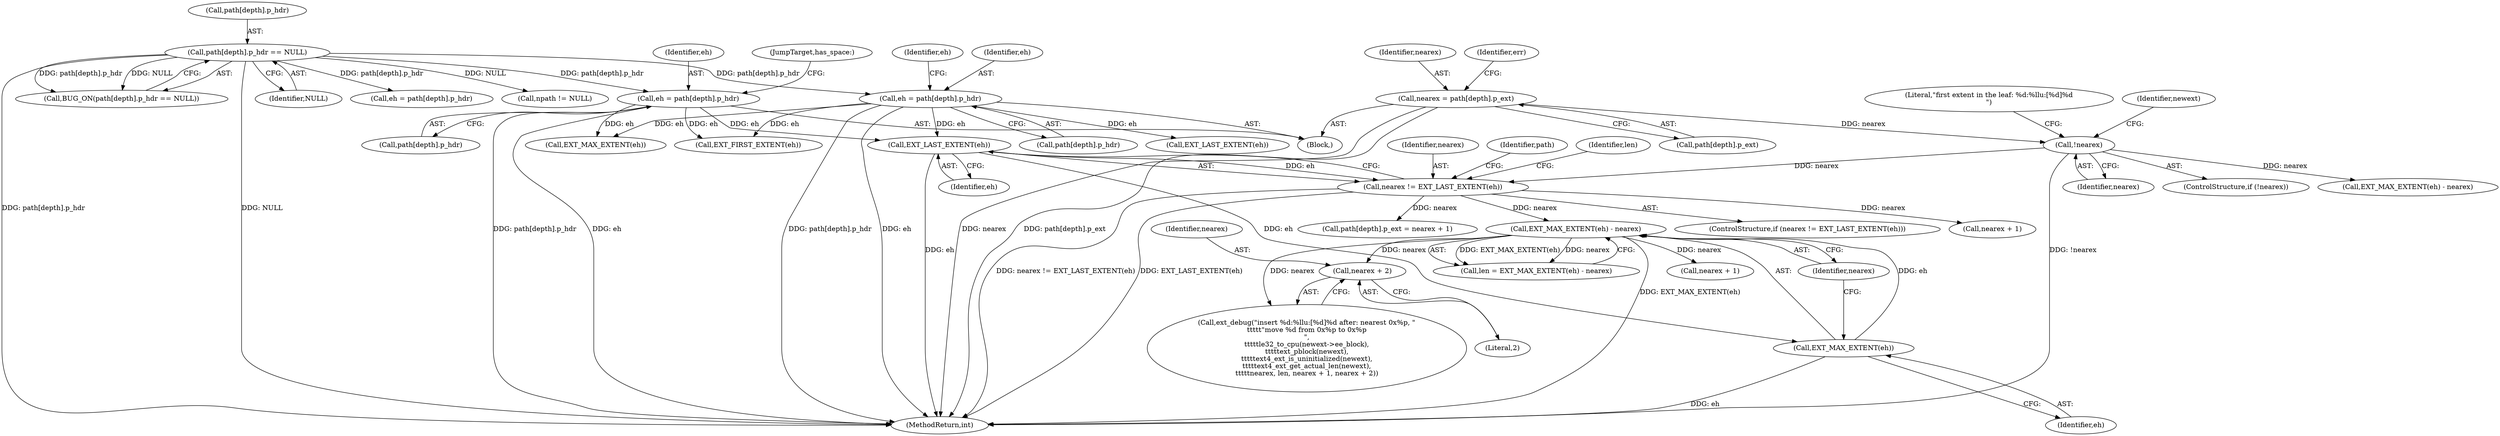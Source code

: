 digraph "0_linux_744692dc059845b2a3022119871846e74d4f6e11_1@pointer" {
"1000461" [label="(Call,nearex + 2)"];
"1000424" [label="(Call,EXT_MAX_EXTENT(eh) - nearex)"];
"1000425" [label="(Call,EXT_MAX_EXTENT(eh))"];
"1000419" [label="(Call,EXT_LAST_EXTENT(eh))"];
"1000233" [label="(Call,eh = path[depth].p_hdr)"];
"1000150" [label="(Call,path[depth].p_hdr == NULL)"];
"1000354" [label="(Call,eh = path[depth].p_hdr)"];
"1000417" [label="(Call,nearex != EXT_LAST_EXTENT(eh))"];
"1000381" [label="(Call,!nearex)"];
"1000362" [label="(Call,nearex = path[depth].p_ext)"];
"1000149" [label="(Call,BUG_ON(path[depth].p_hdr == NULL))"];
"1000426" [label="(Identifier,eh)"];
"1000420" [label="(Identifier,eh)"];
"1000354" [label="(Call,eh = path[depth].p_hdr)"];
"1000235" [label="(Call,path[depth].p_hdr)"];
"1000416" [label="(ControlStructure,if (nearex != EXT_LAST_EXTENT(eh)))"];
"1000382" [label="(Identifier,nearex)"];
"1000418" [label="(Identifier,nearex)"];
"1000244" [label="(Identifier,eh)"];
"1000458" [label="(Call,nearex + 1)"];
"1000150" [label="(Call,path[depth].p_hdr == NULL)"];
"1000233" [label="(Call,eh = path[depth].p_hdr)"];
"1000151" [label="(Call,path[depth].p_hdr)"];
"1000381" [label="(Call,!nearex)"];
"1000444" [label="(Call,ext_debug(\"insert %d:%llu:[%d]%d after: nearest 0x%p, \"\n\t\t\t\t\t\"move %d from 0x%p to 0x%p\n\",\n\t\t\t\t\tle32_to_cpu(newext->ee_block),\n\t\t\t\t\text_pblock(newext),\n\t\t\t\t\text4_ext_is_uninitialized(newext),\n\t\t\t\t\text4_ext_get_actual_len(newext),\n\t\t\t\t\tnearex, len, nearex + 1, nearex + 2))"];
"1000217" [label="(Call,eh = path[depth].p_hdr)"];
"1000478" [label="(Call,nearex + 1)"];
"1000380" [label="(ControlStructure,if (!nearex))"];
"1000279" [label="(Call,npath != NULL)"];
"1000356" [label="(Call,path[depth].p_hdr)"];
"1000385" [label="(Literal,\"first extent in the leaf: %d:%llu:[%d]%d\n\")"];
"1000424" [label="(Call,EXT_MAX_EXTENT(eh) - nearex)"];
"1000475" [label="(Identifier,path)"];
"1000494" [label="(Call,EXT_MAX_EXTENT(eh) - nearex)"];
"1000462" [label="(Identifier,nearex)"];
"1000417" [label="(Call,nearex != EXT_LAST_EXTENT(eh))"];
"1000419" [label="(Call,EXT_LAST_EXTENT(eh))"];
"1000253" [label="(Call,EXT_LAST_EXTENT(eh))"];
"1000361" [label="(JumpTarget,has_space:)"];
"1000461" [label="(Call,nearex + 2)"];
"1000495" [label="(Call,EXT_MAX_EXTENT(eh))"];
"1000422" [label="(Call,len = EXT_MAX_EXTENT(eh) - nearex)"];
"1000610" [label="(MethodReturn,int)"];
"1000425" [label="(Call,EXT_MAX_EXTENT(eh))"];
"1000427" [label="(Identifier,nearex)"];
"1000116" [label="(Block,)"];
"1000423" [label="(Identifier,len)"];
"1000472" [label="(Call,path[depth].p_ext = nearex + 1)"];
"1000402" [label="(Call,EXT_FIRST_EXTENT(eh))"];
"1000355" [label="(Identifier,eh)"];
"1000234" [label="(Identifier,eh)"];
"1000156" [label="(Identifier,NULL)"];
"1000362" [label="(Call,nearex = path[depth].p_ext)"];
"1000370" [label="(Identifier,err)"];
"1000463" [label="(Literal,2)"];
"1000364" [label="(Call,path[depth].p_ext)"];
"1000363" [label="(Identifier,nearex)"];
"1000409" [label="(Identifier,newext)"];
"1000461" -> "1000444"  [label="AST: "];
"1000461" -> "1000463"  [label="CFG: "];
"1000462" -> "1000461"  [label="AST: "];
"1000463" -> "1000461"  [label="AST: "];
"1000444" -> "1000461"  [label="CFG: "];
"1000424" -> "1000461"  [label="DDG: nearex"];
"1000424" -> "1000422"  [label="AST: "];
"1000424" -> "1000427"  [label="CFG: "];
"1000425" -> "1000424"  [label="AST: "];
"1000427" -> "1000424"  [label="AST: "];
"1000422" -> "1000424"  [label="CFG: "];
"1000424" -> "1000610"  [label="DDG: EXT_MAX_EXTENT(eh)"];
"1000424" -> "1000422"  [label="DDG: EXT_MAX_EXTENT(eh)"];
"1000424" -> "1000422"  [label="DDG: nearex"];
"1000425" -> "1000424"  [label="DDG: eh"];
"1000417" -> "1000424"  [label="DDG: nearex"];
"1000424" -> "1000444"  [label="DDG: nearex"];
"1000424" -> "1000458"  [label="DDG: nearex"];
"1000425" -> "1000426"  [label="CFG: "];
"1000426" -> "1000425"  [label="AST: "];
"1000427" -> "1000425"  [label="CFG: "];
"1000425" -> "1000610"  [label="DDG: eh"];
"1000419" -> "1000425"  [label="DDG: eh"];
"1000419" -> "1000417"  [label="AST: "];
"1000419" -> "1000420"  [label="CFG: "];
"1000420" -> "1000419"  [label="AST: "];
"1000417" -> "1000419"  [label="CFG: "];
"1000419" -> "1000610"  [label="DDG: eh"];
"1000419" -> "1000417"  [label="DDG: eh"];
"1000233" -> "1000419"  [label="DDG: eh"];
"1000354" -> "1000419"  [label="DDG: eh"];
"1000233" -> "1000116"  [label="AST: "];
"1000233" -> "1000235"  [label="CFG: "];
"1000234" -> "1000233"  [label="AST: "];
"1000235" -> "1000233"  [label="AST: "];
"1000244" -> "1000233"  [label="CFG: "];
"1000233" -> "1000610"  [label="DDG: path[depth].p_hdr"];
"1000233" -> "1000610"  [label="DDG: eh"];
"1000150" -> "1000233"  [label="DDG: path[depth].p_hdr"];
"1000233" -> "1000253"  [label="DDG: eh"];
"1000233" -> "1000402"  [label="DDG: eh"];
"1000233" -> "1000495"  [label="DDG: eh"];
"1000150" -> "1000149"  [label="AST: "];
"1000150" -> "1000156"  [label="CFG: "];
"1000151" -> "1000150"  [label="AST: "];
"1000156" -> "1000150"  [label="AST: "];
"1000149" -> "1000150"  [label="CFG: "];
"1000150" -> "1000610"  [label="DDG: path[depth].p_hdr"];
"1000150" -> "1000610"  [label="DDG: NULL"];
"1000150" -> "1000149"  [label="DDG: path[depth].p_hdr"];
"1000150" -> "1000149"  [label="DDG: NULL"];
"1000150" -> "1000217"  [label="DDG: path[depth].p_hdr"];
"1000150" -> "1000279"  [label="DDG: NULL"];
"1000150" -> "1000354"  [label="DDG: path[depth].p_hdr"];
"1000354" -> "1000116"  [label="AST: "];
"1000354" -> "1000356"  [label="CFG: "];
"1000355" -> "1000354"  [label="AST: "];
"1000356" -> "1000354"  [label="AST: "];
"1000361" -> "1000354"  [label="CFG: "];
"1000354" -> "1000610"  [label="DDG: path[depth].p_hdr"];
"1000354" -> "1000610"  [label="DDG: eh"];
"1000354" -> "1000402"  [label="DDG: eh"];
"1000354" -> "1000495"  [label="DDG: eh"];
"1000417" -> "1000416"  [label="AST: "];
"1000418" -> "1000417"  [label="AST: "];
"1000423" -> "1000417"  [label="CFG: "];
"1000475" -> "1000417"  [label="CFG: "];
"1000417" -> "1000610"  [label="DDG: nearex != EXT_LAST_EXTENT(eh)"];
"1000417" -> "1000610"  [label="DDG: EXT_LAST_EXTENT(eh)"];
"1000381" -> "1000417"  [label="DDG: nearex"];
"1000417" -> "1000472"  [label="DDG: nearex"];
"1000417" -> "1000478"  [label="DDG: nearex"];
"1000381" -> "1000380"  [label="AST: "];
"1000381" -> "1000382"  [label="CFG: "];
"1000382" -> "1000381"  [label="AST: "];
"1000385" -> "1000381"  [label="CFG: "];
"1000409" -> "1000381"  [label="CFG: "];
"1000381" -> "1000610"  [label="DDG: !nearex"];
"1000362" -> "1000381"  [label="DDG: nearex"];
"1000381" -> "1000494"  [label="DDG: nearex"];
"1000362" -> "1000116"  [label="AST: "];
"1000362" -> "1000364"  [label="CFG: "];
"1000363" -> "1000362"  [label="AST: "];
"1000364" -> "1000362"  [label="AST: "];
"1000370" -> "1000362"  [label="CFG: "];
"1000362" -> "1000610"  [label="DDG: path[depth].p_ext"];
"1000362" -> "1000610"  [label="DDG: nearex"];
}
